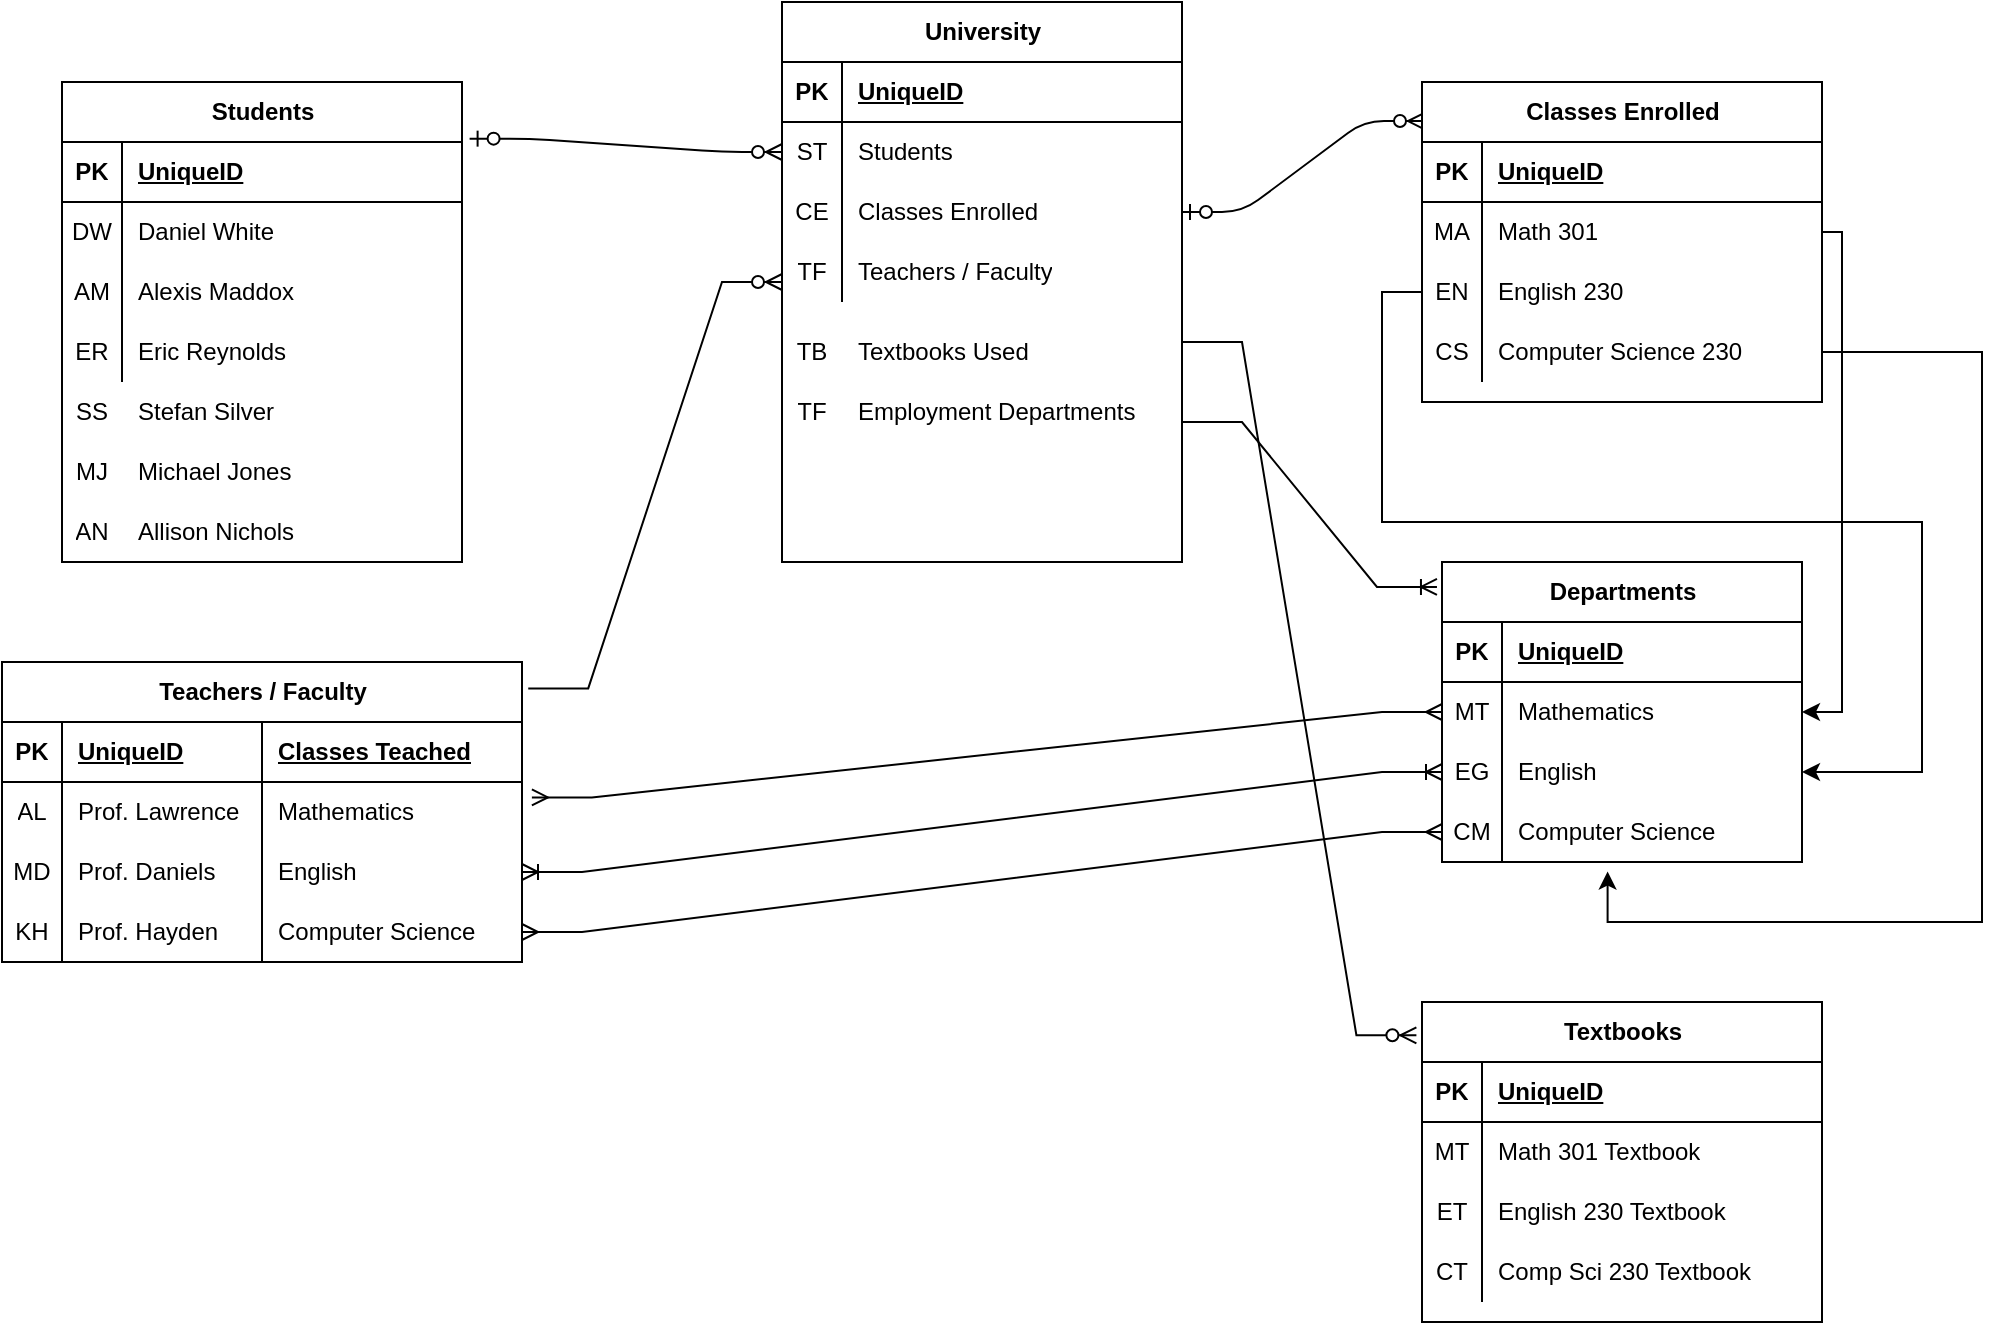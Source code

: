 <mxfile version="24.7.2" type="github">
  <diagram name="Page-1" id="e56a1550-8fbb-45ad-956c-1786394a9013">
    <mxGraphModel dx="1053" dy="1213" grid="1" gridSize="10" guides="1" tooltips="1" connect="1" arrows="1" fold="1" page="1" pageScale="1" pageWidth="1100" pageHeight="850" background="none" math="0" shadow="0">
      <root>
        <mxCell id="0" />
        <mxCell id="1" parent="0" />
        <mxCell id="2e49270ec7c68f3f-79" value="" style="edgeStyle=entityRelationEdgeStyle;html=1;endArrow=ERzeroToMany;startArrow=ERzeroToOne;labelBackgroundColor=none;fontFamily=Verdana;fontSize=14;exitX=1.019;exitY=0.118;exitDx=0;exitDy=0;exitPerimeter=0;entryX=0;entryY=0.5;entryDx=0;entryDy=0;" parent="1" source="1k9znN38FCww6SanzJEL-21" target="1k9znN38FCww6SanzJEL-52" edge="1">
          <mxGeometry width="100" height="100" relative="1" as="geometry">
            <mxPoint x="320.0" y="168.28" as="sourcePoint" />
            <mxPoint x="391" y="80" as="targetPoint" />
            <Array as="points">
              <mxPoint x="391.44" y="44" />
            </Array>
          </mxGeometry>
        </mxCell>
        <mxCell id="1k9znN38FCww6SanzJEL-19" value="" style="edgeStyle=entityRelationEdgeStyle;html=1;endArrow=ERzeroToMany;startArrow=ERzeroToOne;labelBackgroundColor=none;fontFamily=Verdana;fontSize=14;entryX=0.005;entryY=0.122;entryDx=0;entryDy=0;entryPerimeter=0;exitX=1;exitY=0.5;exitDx=0;exitDy=0;" parent="1" source="1k9znN38FCww6SanzJEL-55" target="1k9znN38FCww6SanzJEL-34" edge="1">
          <mxGeometry width="100" height="100" relative="1" as="geometry">
            <mxPoint x="610" y="110" as="sourcePoint" />
            <mxPoint x="720" y="136.84" as="targetPoint" />
            <Array as="points">
              <mxPoint x="602.8" y="75" />
              <mxPoint x="642.8" y="85" />
              <mxPoint x="632.8" y="75" />
              <mxPoint x="602.8" y="95" />
              <mxPoint x="602.8" y="155" />
              <mxPoint x="652.8" y="85" />
              <mxPoint x="542.8" y="-6" />
            </Array>
          </mxGeometry>
        </mxCell>
        <mxCell id="1k9znN38FCww6SanzJEL-34" value="Classes Enrolled" style="shape=table;startSize=30;container=1;collapsible=1;childLayout=tableLayout;fixedRows=1;rowLines=0;fontStyle=1;align=center;resizeLast=1;html=1;" parent="1" vertex="1">
          <mxGeometry x="720" y="40" width="200" height="160" as="geometry" />
        </mxCell>
        <mxCell id="1k9znN38FCww6SanzJEL-35" value="" style="shape=tableRow;horizontal=0;startSize=0;swimlaneHead=0;swimlaneBody=0;fillColor=none;collapsible=0;dropTarget=0;points=[[0,0.5],[1,0.5]];portConstraint=eastwest;top=0;left=0;right=0;bottom=1;" parent="1k9znN38FCww6SanzJEL-34" vertex="1">
          <mxGeometry y="30" width="200" height="30" as="geometry" />
        </mxCell>
        <mxCell id="1k9znN38FCww6SanzJEL-36" value="PK" style="shape=partialRectangle;connectable=0;fillColor=none;top=0;left=0;bottom=0;right=0;fontStyle=1;overflow=hidden;whiteSpace=wrap;html=1;" parent="1k9znN38FCww6SanzJEL-35" vertex="1">
          <mxGeometry width="30" height="30" as="geometry">
            <mxRectangle width="30" height="30" as="alternateBounds" />
          </mxGeometry>
        </mxCell>
        <mxCell id="1k9znN38FCww6SanzJEL-37" value="UniqueID" style="shape=partialRectangle;connectable=0;fillColor=none;top=0;left=0;bottom=0;right=0;align=left;spacingLeft=6;fontStyle=5;overflow=hidden;whiteSpace=wrap;html=1;" parent="1k9znN38FCww6SanzJEL-35" vertex="1">
          <mxGeometry x="30" width="170" height="30" as="geometry">
            <mxRectangle width="170" height="30" as="alternateBounds" />
          </mxGeometry>
        </mxCell>
        <mxCell id="1k9znN38FCww6SanzJEL-38" value="" style="shape=tableRow;horizontal=0;startSize=0;swimlaneHead=0;swimlaneBody=0;fillColor=none;collapsible=0;dropTarget=0;points=[[0,0.5],[1,0.5]];portConstraint=eastwest;top=0;left=0;right=0;bottom=0;" parent="1k9znN38FCww6SanzJEL-34" vertex="1">
          <mxGeometry y="60" width="200" height="30" as="geometry" />
        </mxCell>
        <mxCell id="1k9znN38FCww6SanzJEL-39" value="MA" style="shape=partialRectangle;connectable=0;fillColor=none;top=0;left=0;bottom=0;right=0;editable=1;overflow=hidden;whiteSpace=wrap;html=1;" parent="1k9znN38FCww6SanzJEL-38" vertex="1">
          <mxGeometry width="30" height="30" as="geometry">
            <mxRectangle width="30" height="30" as="alternateBounds" />
          </mxGeometry>
        </mxCell>
        <mxCell id="1k9znN38FCww6SanzJEL-40" value="Math 301" style="shape=partialRectangle;connectable=0;fillColor=none;top=0;left=0;bottom=0;right=0;align=left;spacingLeft=6;overflow=hidden;whiteSpace=wrap;html=1;" parent="1k9znN38FCww6SanzJEL-38" vertex="1">
          <mxGeometry x="30" width="170" height="30" as="geometry">
            <mxRectangle width="170" height="30" as="alternateBounds" />
          </mxGeometry>
        </mxCell>
        <mxCell id="1k9znN38FCww6SanzJEL-41" value="" style="shape=tableRow;horizontal=0;startSize=0;swimlaneHead=0;swimlaneBody=0;fillColor=none;collapsible=0;dropTarget=0;points=[[0,0.5],[1,0.5]];portConstraint=eastwest;top=0;left=0;right=0;bottom=0;" parent="1k9znN38FCww6SanzJEL-34" vertex="1">
          <mxGeometry y="90" width="200" height="30" as="geometry" />
        </mxCell>
        <mxCell id="1k9znN38FCww6SanzJEL-42" value="EN" style="shape=partialRectangle;connectable=0;fillColor=none;top=0;left=0;bottom=0;right=0;editable=1;overflow=hidden;whiteSpace=wrap;html=1;" parent="1k9znN38FCww6SanzJEL-41" vertex="1">
          <mxGeometry width="30" height="30" as="geometry">
            <mxRectangle width="30" height="30" as="alternateBounds" />
          </mxGeometry>
        </mxCell>
        <mxCell id="1k9znN38FCww6SanzJEL-43" value="English 230" style="shape=partialRectangle;connectable=0;fillColor=none;top=0;left=0;bottom=0;right=0;align=left;spacingLeft=6;overflow=hidden;whiteSpace=wrap;html=1;" parent="1k9znN38FCww6SanzJEL-41" vertex="1">
          <mxGeometry x="30" width="170" height="30" as="geometry">
            <mxRectangle width="170" height="30" as="alternateBounds" />
          </mxGeometry>
        </mxCell>
        <mxCell id="1k9znN38FCww6SanzJEL-44" value="" style="shape=tableRow;horizontal=0;startSize=0;swimlaneHead=0;swimlaneBody=0;fillColor=none;collapsible=0;dropTarget=0;points=[[0,0.5],[1,0.5]];portConstraint=eastwest;top=0;left=0;right=0;bottom=0;" parent="1k9znN38FCww6SanzJEL-34" vertex="1">
          <mxGeometry y="120" width="200" height="30" as="geometry" />
        </mxCell>
        <mxCell id="1k9znN38FCww6SanzJEL-45" value="CS" style="shape=partialRectangle;connectable=0;fillColor=none;top=0;left=0;bottom=0;right=0;editable=1;overflow=hidden;whiteSpace=wrap;html=1;" parent="1k9znN38FCww6SanzJEL-44" vertex="1">
          <mxGeometry width="30" height="30" as="geometry">
            <mxRectangle width="30" height="30" as="alternateBounds" />
          </mxGeometry>
        </mxCell>
        <mxCell id="1k9znN38FCww6SanzJEL-46" value="Computer Science 230" style="shape=partialRectangle;connectable=0;fillColor=none;top=0;left=0;bottom=0;right=0;align=left;spacingLeft=6;overflow=hidden;whiteSpace=wrap;html=1;" parent="1k9znN38FCww6SanzJEL-44" vertex="1">
          <mxGeometry x="30" width="170" height="30" as="geometry">
            <mxRectangle width="170" height="30" as="alternateBounds" />
          </mxGeometry>
        </mxCell>
        <mxCell id="1k9znN38FCww6SanzJEL-61" value="Textbooks" style="shape=table;startSize=30;container=1;collapsible=1;childLayout=tableLayout;fixedRows=1;rowLines=0;fontStyle=1;align=center;resizeLast=1;html=1;" parent="1" vertex="1">
          <mxGeometry x="720" y="500" width="200" height="160" as="geometry" />
        </mxCell>
        <mxCell id="1k9znN38FCww6SanzJEL-62" value="" style="shape=tableRow;horizontal=0;startSize=0;swimlaneHead=0;swimlaneBody=0;fillColor=none;collapsible=0;dropTarget=0;points=[[0,0.5],[1,0.5]];portConstraint=eastwest;top=0;left=0;right=0;bottom=1;" parent="1k9znN38FCww6SanzJEL-61" vertex="1">
          <mxGeometry y="30" width="200" height="30" as="geometry" />
        </mxCell>
        <mxCell id="1k9znN38FCww6SanzJEL-63" value="PK" style="shape=partialRectangle;connectable=0;fillColor=none;top=0;left=0;bottom=0;right=0;fontStyle=1;overflow=hidden;whiteSpace=wrap;html=1;" parent="1k9znN38FCww6SanzJEL-62" vertex="1">
          <mxGeometry width="30" height="30" as="geometry">
            <mxRectangle width="30" height="30" as="alternateBounds" />
          </mxGeometry>
        </mxCell>
        <mxCell id="1k9znN38FCww6SanzJEL-64" value="UniqueID" style="shape=partialRectangle;connectable=0;fillColor=none;top=0;left=0;bottom=0;right=0;align=left;spacingLeft=6;fontStyle=5;overflow=hidden;whiteSpace=wrap;html=1;" parent="1k9znN38FCww6SanzJEL-62" vertex="1">
          <mxGeometry x="30" width="170" height="30" as="geometry">
            <mxRectangle width="170" height="30" as="alternateBounds" />
          </mxGeometry>
        </mxCell>
        <mxCell id="1k9znN38FCww6SanzJEL-65" value="" style="shape=tableRow;horizontal=0;startSize=0;swimlaneHead=0;swimlaneBody=0;fillColor=none;collapsible=0;dropTarget=0;points=[[0,0.5],[1,0.5]];portConstraint=eastwest;top=0;left=0;right=0;bottom=0;" parent="1k9znN38FCww6SanzJEL-61" vertex="1">
          <mxGeometry y="60" width="200" height="30" as="geometry" />
        </mxCell>
        <mxCell id="1k9znN38FCww6SanzJEL-66" value="MT" style="shape=partialRectangle;connectable=0;fillColor=none;top=0;left=0;bottom=0;right=0;editable=1;overflow=hidden;whiteSpace=wrap;html=1;" parent="1k9znN38FCww6SanzJEL-65" vertex="1">
          <mxGeometry width="30" height="30" as="geometry">
            <mxRectangle width="30" height="30" as="alternateBounds" />
          </mxGeometry>
        </mxCell>
        <mxCell id="1k9znN38FCww6SanzJEL-67" value="Math 301 Textbook" style="shape=partialRectangle;connectable=0;fillColor=none;top=0;left=0;bottom=0;right=0;align=left;spacingLeft=6;overflow=hidden;whiteSpace=wrap;html=1;" parent="1k9znN38FCww6SanzJEL-65" vertex="1">
          <mxGeometry x="30" width="170" height="30" as="geometry">
            <mxRectangle width="170" height="30" as="alternateBounds" />
          </mxGeometry>
        </mxCell>
        <mxCell id="1k9znN38FCww6SanzJEL-68" value="" style="shape=tableRow;horizontal=0;startSize=0;swimlaneHead=0;swimlaneBody=0;fillColor=none;collapsible=0;dropTarget=0;points=[[0,0.5],[1,0.5]];portConstraint=eastwest;top=0;left=0;right=0;bottom=0;" parent="1k9znN38FCww6SanzJEL-61" vertex="1">
          <mxGeometry y="90" width="200" height="30" as="geometry" />
        </mxCell>
        <mxCell id="1k9znN38FCww6SanzJEL-69" value="ET" style="shape=partialRectangle;connectable=0;fillColor=none;top=0;left=0;bottom=0;right=0;editable=1;overflow=hidden;whiteSpace=wrap;html=1;" parent="1k9znN38FCww6SanzJEL-68" vertex="1">
          <mxGeometry width="30" height="30" as="geometry">
            <mxRectangle width="30" height="30" as="alternateBounds" />
          </mxGeometry>
        </mxCell>
        <mxCell id="1k9znN38FCww6SanzJEL-70" value="English 230 Textbook" style="shape=partialRectangle;connectable=0;fillColor=none;top=0;left=0;bottom=0;right=0;align=left;spacingLeft=6;overflow=hidden;whiteSpace=wrap;html=1;" parent="1k9znN38FCww6SanzJEL-68" vertex="1">
          <mxGeometry x="30" width="170" height="30" as="geometry">
            <mxRectangle width="170" height="30" as="alternateBounds" />
          </mxGeometry>
        </mxCell>
        <mxCell id="1k9znN38FCww6SanzJEL-71" value="" style="shape=tableRow;horizontal=0;startSize=0;swimlaneHead=0;swimlaneBody=0;fillColor=none;collapsible=0;dropTarget=0;points=[[0,0.5],[1,0.5]];portConstraint=eastwest;top=0;left=0;right=0;bottom=0;" parent="1k9znN38FCww6SanzJEL-61" vertex="1">
          <mxGeometry y="120" width="200" height="30" as="geometry" />
        </mxCell>
        <mxCell id="1k9znN38FCww6SanzJEL-72" value="CT" style="shape=partialRectangle;connectable=0;fillColor=none;top=0;left=0;bottom=0;right=0;editable=1;overflow=hidden;whiteSpace=wrap;html=1;" parent="1k9znN38FCww6SanzJEL-71" vertex="1">
          <mxGeometry width="30" height="30" as="geometry">
            <mxRectangle width="30" height="30" as="alternateBounds" />
          </mxGeometry>
        </mxCell>
        <mxCell id="1k9znN38FCww6SanzJEL-73" value="Comp Sci 230 Textbook" style="shape=partialRectangle;connectable=0;fillColor=none;top=0;left=0;bottom=0;right=0;align=left;spacingLeft=6;overflow=hidden;whiteSpace=wrap;html=1;" parent="1k9znN38FCww6SanzJEL-71" vertex="1">
          <mxGeometry x="30" width="170" height="30" as="geometry">
            <mxRectangle width="170" height="30" as="alternateBounds" />
          </mxGeometry>
        </mxCell>
        <mxCell id="1k9znN38FCww6SanzJEL-89" value="" style="edgeStyle=entityRelationEdgeStyle;fontSize=12;html=1;endArrow=ERzeroToMany;endFill=1;rounded=0;entryX=-0.014;entryY=0.104;entryDx=0;entryDy=0;entryPerimeter=0;" parent="1" target="1k9znN38FCww6SanzJEL-61" edge="1">
          <mxGeometry width="100" height="100" relative="1" as="geometry">
            <mxPoint x="600" y="170" as="sourcePoint" />
            <mxPoint x="720" y="375" as="targetPoint" />
          </mxGeometry>
        </mxCell>
        <mxCell id="1k9znN38FCww6SanzJEL-96" value="" style="edgeStyle=entityRelationEdgeStyle;fontSize=12;html=1;endArrow=ERzeroToMany;endFill=1;rounded=0;exitX=1.012;exitY=0.088;exitDx=0;exitDy=0;exitPerimeter=0;" parent="1" source="1k9znN38FCww6SanzJEL-101" edge="1">
          <mxGeometry width="100" height="100" relative="1" as="geometry">
            <mxPoint x="200" y="400" as="sourcePoint" />
            <mxPoint x="400" y="140" as="targetPoint" />
          </mxGeometry>
        </mxCell>
        <mxCell id="1k9znN38FCww6SanzJEL-97" value="" style="edgeStyle=entityRelationEdgeStyle;fontSize=12;html=1;endArrow=ERoneToMany;rounded=0;entryX=-0.014;entryY=0.083;entryDx=0;entryDy=0;entryPerimeter=0;" parent="1" target="1k9znN38FCww6SanzJEL-139" edge="1">
          <mxGeometry width="100" height="100" relative="1" as="geometry">
            <mxPoint x="600" y="210" as="sourcePoint" />
            <mxPoint x="720" y="560" as="targetPoint" />
            <Array as="points">
              <mxPoint x="670" y="-170" />
              <mxPoint x="720" y="130" />
              <mxPoint x="660" y="100" />
            </Array>
          </mxGeometry>
        </mxCell>
        <mxCell id="1k9znN38FCww6SanzJEL-101" value="Teachers / Faculty" style="shape=table;startSize=30;container=1;collapsible=1;childLayout=tableLayout;fixedRows=1;rowLines=0;fontStyle=1;align=center;resizeLast=1;html=1;" parent="1" vertex="1">
          <mxGeometry x="10" y="330" width="260" height="150" as="geometry" />
        </mxCell>
        <mxCell id="1k9znN38FCww6SanzJEL-102" value="" style="shape=tableRow;horizontal=0;startSize=0;swimlaneHead=0;swimlaneBody=0;fillColor=none;collapsible=0;dropTarget=0;points=[[0,0.5],[1,0.5]];portConstraint=eastwest;top=0;left=0;right=0;bottom=1;" parent="1k9znN38FCww6SanzJEL-101" vertex="1">
          <mxGeometry y="30" width="260" height="30" as="geometry" />
        </mxCell>
        <mxCell id="1k9znN38FCww6SanzJEL-103" value="PK" style="shape=partialRectangle;connectable=0;fillColor=none;top=0;left=0;bottom=0;right=0;fontStyle=1;overflow=hidden;whiteSpace=wrap;html=1;" parent="1k9znN38FCww6SanzJEL-102" vertex="1">
          <mxGeometry width="30" height="30" as="geometry">
            <mxRectangle width="30" height="30" as="alternateBounds" />
          </mxGeometry>
        </mxCell>
        <mxCell id="1k9znN38FCww6SanzJEL-104" value="UniqueID" style="shape=partialRectangle;connectable=0;fillColor=none;top=0;left=0;bottom=0;right=0;align=left;spacingLeft=6;fontStyle=5;overflow=hidden;whiteSpace=wrap;html=1;" parent="1k9znN38FCww6SanzJEL-102" vertex="1">
          <mxGeometry x="30" width="100.0" height="30" as="geometry">
            <mxRectangle width="100.0" height="30" as="alternateBounds" />
          </mxGeometry>
        </mxCell>
        <mxCell id="1k9znN38FCww6SanzJEL-173" value="Classes Teached" style="shape=partialRectangle;connectable=0;fillColor=none;top=0;left=0;bottom=0;right=0;align=left;spacingLeft=6;fontStyle=5;overflow=hidden;whiteSpace=wrap;html=1;" parent="1k9znN38FCww6SanzJEL-102" vertex="1">
          <mxGeometry x="130.0" width="130.0" height="30" as="geometry">
            <mxRectangle width="130.0" height="30" as="alternateBounds" />
          </mxGeometry>
        </mxCell>
        <mxCell id="1k9znN38FCww6SanzJEL-105" value="" style="shape=tableRow;horizontal=0;startSize=0;swimlaneHead=0;swimlaneBody=0;fillColor=none;collapsible=0;dropTarget=0;points=[[0,0.5],[1,0.5]];portConstraint=eastwest;top=0;left=0;right=0;bottom=0;" parent="1k9znN38FCww6SanzJEL-101" vertex="1">
          <mxGeometry y="60" width="260" height="30" as="geometry" />
        </mxCell>
        <mxCell id="1k9znN38FCww6SanzJEL-106" value="AL" style="shape=partialRectangle;connectable=0;fillColor=none;top=0;left=0;bottom=0;right=0;editable=1;overflow=hidden;whiteSpace=wrap;html=1;" parent="1k9znN38FCww6SanzJEL-105" vertex="1">
          <mxGeometry width="30" height="30" as="geometry">
            <mxRectangle width="30" height="30" as="alternateBounds" />
          </mxGeometry>
        </mxCell>
        <mxCell id="1k9znN38FCww6SanzJEL-107" value="Prof. Lawrence" style="shape=partialRectangle;connectable=0;fillColor=none;top=0;left=0;bottom=0;right=0;align=left;spacingLeft=6;overflow=hidden;whiteSpace=wrap;html=1;" parent="1k9znN38FCww6SanzJEL-105" vertex="1">
          <mxGeometry x="30" width="100.0" height="30" as="geometry">
            <mxRectangle width="100.0" height="30" as="alternateBounds" />
          </mxGeometry>
        </mxCell>
        <mxCell id="1k9znN38FCww6SanzJEL-174" value="Mathematics" style="shape=partialRectangle;connectable=0;fillColor=none;top=0;left=0;bottom=0;right=0;align=left;spacingLeft=6;overflow=hidden;whiteSpace=wrap;html=1;" parent="1k9znN38FCww6SanzJEL-105" vertex="1">
          <mxGeometry x="130.0" width="130.0" height="30" as="geometry">
            <mxRectangle width="130.0" height="30" as="alternateBounds" />
          </mxGeometry>
        </mxCell>
        <mxCell id="1k9znN38FCww6SanzJEL-108" value="" style="shape=tableRow;horizontal=0;startSize=0;swimlaneHead=0;swimlaneBody=0;fillColor=none;collapsible=0;dropTarget=0;points=[[0,0.5],[1,0.5]];portConstraint=eastwest;top=0;left=0;right=0;bottom=0;" parent="1k9znN38FCww6SanzJEL-101" vertex="1">
          <mxGeometry y="90" width="260" height="30" as="geometry" />
        </mxCell>
        <mxCell id="1k9znN38FCww6SanzJEL-109" value="MD" style="shape=partialRectangle;connectable=0;fillColor=none;top=0;left=0;bottom=0;right=0;editable=1;overflow=hidden;whiteSpace=wrap;html=1;" parent="1k9znN38FCww6SanzJEL-108" vertex="1">
          <mxGeometry width="30" height="30" as="geometry">
            <mxRectangle width="30" height="30" as="alternateBounds" />
          </mxGeometry>
        </mxCell>
        <mxCell id="1k9znN38FCww6SanzJEL-110" value="Prof. Daniels" style="shape=partialRectangle;connectable=0;fillColor=none;top=0;left=0;bottom=0;right=0;align=left;spacingLeft=6;overflow=hidden;whiteSpace=wrap;html=1;" parent="1k9znN38FCww6SanzJEL-108" vertex="1">
          <mxGeometry x="30" width="100.0" height="30" as="geometry">
            <mxRectangle width="100.0" height="30" as="alternateBounds" />
          </mxGeometry>
        </mxCell>
        <mxCell id="1k9znN38FCww6SanzJEL-175" value="English" style="shape=partialRectangle;connectable=0;fillColor=none;top=0;left=0;bottom=0;right=0;align=left;spacingLeft=6;overflow=hidden;whiteSpace=wrap;html=1;" parent="1k9znN38FCww6SanzJEL-108" vertex="1">
          <mxGeometry x="130.0" width="130.0" height="30" as="geometry">
            <mxRectangle width="130.0" height="30" as="alternateBounds" />
          </mxGeometry>
        </mxCell>
        <mxCell id="1k9znN38FCww6SanzJEL-111" value="" style="shape=tableRow;horizontal=0;startSize=0;swimlaneHead=0;swimlaneBody=0;fillColor=none;collapsible=0;dropTarget=0;points=[[0,0.5],[1,0.5]];portConstraint=eastwest;top=0;left=0;right=0;bottom=0;" parent="1k9znN38FCww6SanzJEL-101" vertex="1">
          <mxGeometry y="120" width="260" height="30" as="geometry" />
        </mxCell>
        <mxCell id="1k9znN38FCww6SanzJEL-112" value="KH" style="shape=partialRectangle;connectable=0;fillColor=none;top=0;left=0;bottom=0;right=0;editable=1;overflow=hidden;whiteSpace=wrap;html=1;" parent="1k9znN38FCww6SanzJEL-111" vertex="1">
          <mxGeometry width="30" height="30" as="geometry">
            <mxRectangle width="30" height="30" as="alternateBounds" />
          </mxGeometry>
        </mxCell>
        <mxCell id="1k9znN38FCww6SanzJEL-113" value="Prof. Hayden" style="shape=partialRectangle;connectable=0;fillColor=none;top=0;left=0;bottom=0;right=0;align=left;spacingLeft=6;overflow=hidden;whiteSpace=wrap;html=1;" parent="1k9znN38FCww6SanzJEL-111" vertex="1">
          <mxGeometry x="30" width="100.0" height="30" as="geometry">
            <mxRectangle width="100.0" height="30" as="alternateBounds" />
          </mxGeometry>
        </mxCell>
        <mxCell id="1k9znN38FCww6SanzJEL-176" value="Computer Science" style="shape=partialRectangle;connectable=0;fillColor=none;top=0;left=0;bottom=0;right=0;align=left;spacingLeft=6;overflow=hidden;whiteSpace=wrap;html=1;" parent="1k9znN38FCww6SanzJEL-111" vertex="1">
          <mxGeometry x="130.0" width="130.0" height="30" as="geometry">
            <mxRectangle width="130.0" height="30" as="alternateBounds" />
          </mxGeometry>
        </mxCell>
        <mxCell id="1k9znN38FCww6SanzJEL-114" value="" style="group" parent="1" vertex="1" connectable="0">
          <mxGeometry x="40" y="40" width="200" height="240" as="geometry" />
        </mxCell>
        <mxCell id="1k9znN38FCww6SanzJEL-21" value="Students" style="shape=table;startSize=30;container=1;collapsible=1;childLayout=tableLayout;fixedRows=1;rowLines=0;fontStyle=1;align=center;resizeLast=1;html=1;" parent="1k9znN38FCww6SanzJEL-114" vertex="1">
          <mxGeometry width="200" height="240" as="geometry" />
        </mxCell>
        <mxCell id="1k9znN38FCww6SanzJEL-22" value="" style="shape=tableRow;horizontal=0;startSize=0;swimlaneHead=0;swimlaneBody=0;fillColor=none;collapsible=0;dropTarget=0;points=[[0,0.5],[1,0.5]];portConstraint=eastwest;top=0;left=0;right=0;bottom=1;" parent="1k9znN38FCww6SanzJEL-21" vertex="1">
          <mxGeometry y="30" width="200" height="30" as="geometry" />
        </mxCell>
        <mxCell id="1k9znN38FCww6SanzJEL-23" value="PK" style="shape=partialRectangle;connectable=0;fillColor=none;top=0;left=0;bottom=0;right=0;fontStyle=1;overflow=hidden;whiteSpace=wrap;html=1;" parent="1k9znN38FCww6SanzJEL-22" vertex="1">
          <mxGeometry width="30" height="30" as="geometry">
            <mxRectangle width="30" height="30" as="alternateBounds" />
          </mxGeometry>
        </mxCell>
        <mxCell id="1k9znN38FCww6SanzJEL-24" value="UniqueID" style="shape=partialRectangle;connectable=0;fillColor=none;top=0;left=0;bottom=0;right=0;align=left;spacingLeft=6;fontStyle=5;overflow=hidden;whiteSpace=wrap;html=1;" parent="1k9znN38FCww6SanzJEL-22" vertex="1">
          <mxGeometry x="30" width="170" height="30" as="geometry">
            <mxRectangle width="170" height="30" as="alternateBounds" />
          </mxGeometry>
        </mxCell>
        <mxCell id="1k9znN38FCww6SanzJEL-25" value="" style="shape=tableRow;horizontal=0;startSize=0;swimlaneHead=0;swimlaneBody=0;fillColor=none;collapsible=0;dropTarget=0;points=[[0,0.5],[1,0.5]];portConstraint=eastwest;top=0;left=0;right=0;bottom=0;" parent="1k9znN38FCww6SanzJEL-21" vertex="1">
          <mxGeometry y="60" width="200" height="30" as="geometry" />
        </mxCell>
        <mxCell id="1k9znN38FCww6SanzJEL-26" value="DW" style="shape=partialRectangle;connectable=0;fillColor=none;top=0;left=0;bottom=0;right=0;editable=1;overflow=hidden;whiteSpace=wrap;html=1;" parent="1k9znN38FCww6SanzJEL-25" vertex="1">
          <mxGeometry width="30" height="30" as="geometry">
            <mxRectangle width="30" height="30" as="alternateBounds" />
          </mxGeometry>
        </mxCell>
        <mxCell id="1k9znN38FCww6SanzJEL-27" value="Daniel White" style="shape=partialRectangle;connectable=0;fillColor=none;top=0;left=0;bottom=0;right=0;align=left;spacingLeft=6;overflow=hidden;whiteSpace=wrap;html=1;" parent="1k9znN38FCww6SanzJEL-25" vertex="1">
          <mxGeometry x="30" width="170" height="30" as="geometry">
            <mxRectangle width="170" height="30" as="alternateBounds" />
          </mxGeometry>
        </mxCell>
        <mxCell id="1k9znN38FCww6SanzJEL-28" value="" style="shape=tableRow;horizontal=0;startSize=0;swimlaneHead=0;swimlaneBody=0;fillColor=none;collapsible=0;dropTarget=0;points=[[0,0.5],[1,0.5]];portConstraint=eastwest;top=0;left=0;right=0;bottom=0;" parent="1k9znN38FCww6SanzJEL-21" vertex="1">
          <mxGeometry y="90" width="200" height="30" as="geometry" />
        </mxCell>
        <mxCell id="1k9znN38FCww6SanzJEL-29" value="AM" style="shape=partialRectangle;connectable=0;fillColor=none;top=0;left=0;bottom=0;right=0;editable=1;overflow=hidden;whiteSpace=wrap;html=1;" parent="1k9znN38FCww6SanzJEL-28" vertex="1">
          <mxGeometry width="30" height="30" as="geometry">
            <mxRectangle width="30" height="30" as="alternateBounds" />
          </mxGeometry>
        </mxCell>
        <mxCell id="1k9znN38FCww6SanzJEL-30" value="Alexis Maddox" style="shape=partialRectangle;connectable=0;fillColor=none;top=0;left=0;bottom=0;right=0;align=left;spacingLeft=6;overflow=hidden;whiteSpace=wrap;html=1;" parent="1k9znN38FCww6SanzJEL-28" vertex="1">
          <mxGeometry x="30" width="170" height="30" as="geometry">
            <mxRectangle width="170" height="30" as="alternateBounds" />
          </mxGeometry>
        </mxCell>
        <mxCell id="1k9znN38FCww6SanzJEL-31" value="" style="shape=tableRow;horizontal=0;startSize=0;swimlaneHead=0;swimlaneBody=0;fillColor=none;collapsible=0;dropTarget=0;points=[[0,0.5],[1,0.5]];portConstraint=eastwest;top=0;left=0;right=0;bottom=0;" parent="1k9znN38FCww6SanzJEL-21" vertex="1">
          <mxGeometry y="120" width="200" height="30" as="geometry" />
        </mxCell>
        <mxCell id="1k9znN38FCww6SanzJEL-32" value="ER" style="shape=partialRectangle;connectable=0;fillColor=none;top=0;left=0;bottom=0;right=0;editable=1;overflow=hidden;whiteSpace=wrap;html=1;" parent="1k9znN38FCww6SanzJEL-31" vertex="1">
          <mxGeometry width="30" height="30" as="geometry">
            <mxRectangle width="30" height="30" as="alternateBounds" />
          </mxGeometry>
        </mxCell>
        <mxCell id="1k9znN38FCww6SanzJEL-33" value="Eric Reynolds" style="shape=partialRectangle;connectable=0;fillColor=none;top=0;left=0;bottom=0;right=0;align=left;spacingLeft=6;overflow=hidden;whiteSpace=wrap;html=1;" parent="1k9znN38FCww6SanzJEL-31" vertex="1">
          <mxGeometry x="30" width="170" height="30" as="geometry">
            <mxRectangle width="170" height="30" as="alternateBounds" />
          </mxGeometry>
        </mxCell>
        <mxCell id="1k9znN38FCww6SanzJEL-90" value="SS" style="shape=partialRectangle;connectable=0;fillColor=none;top=0;left=0;bottom=0;right=0;editable=1;overflow=hidden;whiteSpace=wrap;html=1;" parent="1k9znN38FCww6SanzJEL-114" vertex="1">
          <mxGeometry y="150" width="30" height="30" as="geometry">
            <mxRectangle width="30" height="30" as="alternateBounds" />
          </mxGeometry>
        </mxCell>
        <mxCell id="1k9znN38FCww6SanzJEL-91" value="Stefan Silver" style="shape=partialRectangle;connectable=0;fillColor=none;top=0;left=0;bottom=0;right=0;align=left;spacingLeft=6;overflow=hidden;whiteSpace=wrap;html=1;" parent="1k9znN38FCww6SanzJEL-114" vertex="1">
          <mxGeometry x="30" y="150" width="170" height="30" as="geometry">
            <mxRectangle width="170" height="30" as="alternateBounds" />
          </mxGeometry>
        </mxCell>
        <mxCell id="1k9znN38FCww6SanzJEL-92" value="MJ" style="shape=partialRectangle;connectable=0;fillColor=none;top=0;left=0;bottom=0;right=0;editable=1;overflow=hidden;whiteSpace=wrap;html=1;" parent="1k9znN38FCww6SanzJEL-114" vertex="1">
          <mxGeometry y="180" width="30" height="30" as="geometry">
            <mxRectangle width="30" height="30" as="alternateBounds" />
          </mxGeometry>
        </mxCell>
        <mxCell id="1k9znN38FCww6SanzJEL-93" value="Michael Jones" style="shape=partialRectangle;connectable=0;fillColor=none;top=0;left=0;bottom=0;right=0;align=left;spacingLeft=6;overflow=hidden;whiteSpace=wrap;html=1;" parent="1k9znN38FCww6SanzJEL-114" vertex="1">
          <mxGeometry x="30" y="180" width="170" height="30" as="geometry">
            <mxRectangle width="170" height="30" as="alternateBounds" />
          </mxGeometry>
        </mxCell>
        <mxCell id="1k9znN38FCww6SanzJEL-94" value="AN" style="shape=partialRectangle;connectable=0;fillColor=none;top=0;left=0;bottom=0;right=0;editable=1;overflow=hidden;whiteSpace=wrap;html=1;" parent="1k9znN38FCww6SanzJEL-114" vertex="1">
          <mxGeometry y="210" width="30" height="30" as="geometry">
            <mxRectangle width="30" height="30" as="alternateBounds" />
          </mxGeometry>
        </mxCell>
        <mxCell id="1k9znN38FCww6SanzJEL-95" value="Allison Nichols" style="shape=partialRectangle;connectable=0;fillColor=none;top=0;left=0;bottom=0;right=0;align=left;spacingLeft=6;overflow=hidden;whiteSpace=wrap;html=1;" parent="1k9znN38FCww6SanzJEL-114" vertex="1">
          <mxGeometry x="30" y="210" width="170" height="30" as="geometry">
            <mxRectangle width="170" height="30" as="alternateBounds" />
          </mxGeometry>
        </mxCell>
        <mxCell id="1k9znN38FCww6SanzJEL-139" value="Departments" style="shape=table;startSize=30;container=1;collapsible=1;childLayout=tableLayout;fixedRows=1;rowLines=0;fontStyle=1;align=center;resizeLast=1;html=1;" parent="1" vertex="1">
          <mxGeometry x="730" y="280" width="180" height="150" as="geometry" />
        </mxCell>
        <mxCell id="1k9znN38FCww6SanzJEL-140" value="" style="shape=tableRow;horizontal=0;startSize=0;swimlaneHead=0;swimlaneBody=0;fillColor=none;collapsible=0;dropTarget=0;points=[[0,0.5],[1,0.5]];portConstraint=eastwest;top=0;left=0;right=0;bottom=1;" parent="1k9znN38FCww6SanzJEL-139" vertex="1">
          <mxGeometry y="30" width="180" height="30" as="geometry" />
        </mxCell>
        <mxCell id="1k9znN38FCww6SanzJEL-141" value="PK" style="shape=partialRectangle;connectable=0;fillColor=none;top=0;left=0;bottom=0;right=0;fontStyle=1;overflow=hidden;whiteSpace=wrap;html=1;" parent="1k9znN38FCww6SanzJEL-140" vertex="1">
          <mxGeometry width="30" height="30" as="geometry">
            <mxRectangle width="30" height="30" as="alternateBounds" />
          </mxGeometry>
        </mxCell>
        <mxCell id="1k9znN38FCww6SanzJEL-142" value="UniqueID" style="shape=partialRectangle;connectable=0;fillColor=none;top=0;left=0;bottom=0;right=0;align=left;spacingLeft=6;fontStyle=5;overflow=hidden;whiteSpace=wrap;html=1;" parent="1k9znN38FCww6SanzJEL-140" vertex="1">
          <mxGeometry x="30" width="150" height="30" as="geometry">
            <mxRectangle width="150" height="30" as="alternateBounds" />
          </mxGeometry>
        </mxCell>
        <mxCell id="1k9znN38FCww6SanzJEL-143" value="" style="shape=tableRow;horizontal=0;startSize=0;swimlaneHead=0;swimlaneBody=0;fillColor=none;collapsible=0;dropTarget=0;points=[[0,0.5],[1,0.5]];portConstraint=eastwest;top=0;left=0;right=0;bottom=0;" parent="1k9znN38FCww6SanzJEL-139" vertex="1">
          <mxGeometry y="60" width="180" height="30" as="geometry" />
        </mxCell>
        <mxCell id="1k9znN38FCww6SanzJEL-144" value="MT" style="shape=partialRectangle;connectable=0;fillColor=none;top=0;left=0;bottom=0;right=0;editable=1;overflow=hidden;whiteSpace=wrap;html=1;" parent="1k9znN38FCww6SanzJEL-143" vertex="1">
          <mxGeometry width="30" height="30" as="geometry">
            <mxRectangle width="30" height="30" as="alternateBounds" />
          </mxGeometry>
        </mxCell>
        <mxCell id="1k9znN38FCww6SanzJEL-145" value="Mathematics" style="shape=partialRectangle;connectable=0;fillColor=none;top=0;left=0;bottom=0;right=0;align=left;spacingLeft=6;overflow=hidden;whiteSpace=wrap;html=1;" parent="1k9znN38FCww6SanzJEL-143" vertex="1">
          <mxGeometry x="30" width="150" height="30" as="geometry">
            <mxRectangle width="150" height="30" as="alternateBounds" />
          </mxGeometry>
        </mxCell>
        <mxCell id="1k9znN38FCww6SanzJEL-146" value="" style="shape=tableRow;horizontal=0;startSize=0;swimlaneHead=0;swimlaneBody=0;fillColor=none;collapsible=0;dropTarget=0;points=[[0,0.5],[1,0.5]];portConstraint=eastwest;top=0;left=0;right=0;bottom=0;" parent="1k9znN38FCww6SanzJEL-139" vertex="1">
          <mxGeometry y="90" width="180" height="30" as="geometry" />
        </mxCell>
        <mxCell id="1k9znN38FCww6SanzJEL-147" value="EG" style="shape=partialRectangle;connectable=0;fillColor=none;top=0;left=0;bottom=0;right=0;editable=1;overflow=hidden;whiteSpace=wrap;html=1;" parent="1k9znN38FCww6SanzJEL-146" vertex="1">
          <mxGeometry width="30" height="30" as="geometry">
            <mxRectangle width="30" height="30" as="alternateBounds" />
          </mxGeometry>
        </mxCell>
        <mxCell id="1k9znN38FCww6SanzJEL-148" value="English" style="shape=partialRectangle;connectable=0;fillColor=none;top=0;left=0;bottom=0;right=0;align=left;spacingLeft=6;overflow=hidden;whiteSpace=wrap;html=1;" parent="1k9znN38FCww6SanzJEL-146" vertex="1">
          <mxGeometry x="30" width="150" height="30" as="geometry">
            <mxRectangle width="150" height="30" as="alternateBounds" />
          </mxGeometry>
        </mxCell>
        <mxCell id="1k9znN38FCww6SanzJEL-149" value="" style="shape=tableRow;horizontal=0;startSize=0;swimlaneHead=0;swimlaneBody=0;fillColor=none;collapsible=0;dropTarget=0;points=[[0,0.5],[1,0.5]];portConstraint=eastwest;top=0;left=0;right=0;bottom=0;" parent="1k9znN38FCww6SanzJEL-139" vertex="1">
          <mxGeometry y="120" width="180" height="30" as="geometry" />
        </mxCell>
        <mxCell id="1k9znN38FCww6SanzJEL-150" value="CM" style="shape=partialRectangle;connectable=0;fillColor=none;top=0;left=0;bottom=0;right=0;editable=1;overflow=hidden;whiteSpace=wrap;html=1;" parent="1k9znN38FCww6SanzJEL-149" vertex="1">
          <mxGeometry width="30" height="30" as="geometry">
            <mxRectangle width="30" height="30" as="alternateBounds" />
          </mxGeometry>
        </mxCell>
        <mxCell id="1k9znN38FCww6SanzJEL-151" value="Computer Science" style="shape=partialRectangle;connectable=0;fillColor=none;top=0;left=0;bottom=0;right=0;align=left;spacingLeft=6;overflow=hidden;whiteSpace=wrap;html=1;" parent="1k9znN38FCww6SanzJEL-149" vertex="1">
          <mxGeometry x="30" width="150" height="30" as="geometry">
            <mxRectangle width="150" height="30" as="alternateBounds" />
          </mxGeometry>
        </mxCell>
        <mxCell id="1k9znN38FCww6SanzJEL-48" value="University" style="shape=table;startSize=30;container=1;collapsible=1;childLayout=tableLayout;fixedRows=1;rowLines=0;fontStyle=1;align=center;resizeLast=1;html=1;" parent="1" vertex="1">
          <mxGeometry x="400" width="200" height="280" as="geometry" />
        </mxCell>
        <mxCell id="1k9znN38FCww6SanzJEL-49" value="" style="shape=tableRow;horizontal=0;startSize=0;swimlaneHead=0;swimlaneBody=0;fillColor=none;collapsible=0;dropTarget=0;points=[[0,0.5],[1,0.5]];portConstraint=eastwest;top=0;left=0;right=0;bottom=1;" parent="1k9znN38FCww6SanzJEL-48" vertex="1">
          <mxGeometry y="30" width="200" height="30" as="geometry" />
        </mxCell>
        <mxCell id="1k9znN38FCww6SanzJEL-50" value="PK" style="shape=partialRectangle;connectable=0;fillColor=none;top=0;left=0;bottom=0;right=0;fontStyle=1;overflow=hidden;whiteSpace=wrap;html=1;" parent="1k9znN38FCww6SanzJEL-49" vertex="1">
          <mxGeometry width="30" height="30" as="geometry">
            <mxRectangle width="30" height="30" as="alternateBounds" />
          </mxGeometry>
        </mxCell>
        <mxCell id="1k9znN38FCww6SanzJEL-51" value="UniqueID" style="shape=partialRectangle;connectable=0;fillColor=none;top=0;left=0;bottom=0;right=0;align=left;spacingLeft=6;fontStyle=5;overflow=hidden;whiteSpace=wrap;html=1;" parent="1k9znN38FCww6SanzJEL-49" vertex="1">
          <mxGeometry x="30" width="170" height="30" as="geometry">
            <mxRectangle width="170" height="30" as="alternateBounds" />
          </mxGeometry>
        </mxCell>
        <mxCell id="1k9znN38FCww6SanzJEL-52" value="" style="shape=tableRow;horizontal=0;startSize=0;swimlaneHead=0;swimlaneBody=0;fillColor=none;collapsible=0;dropTarget=0;points=[[0,0.5],[1,0.5]];portConstraint=eastwest;top=0;left=0;right=0;bottom=0;" parent="1k9znN38FCww6SanzJEL-48" vertex="1">
          <mxGeometry y="60" width="200" height="30" as="geometry" />
        </mxCell>
        <mxCell id="1k9znN38FCww6SanzJEL-53" value="ST" style="shape=partialRectangle;connectable=0;fillColor=none;top=0;left=0;bottom=0;right=0;editable=1;overflow=hidden;whiteSpace=wrap;html=1;" parent="1k9znN38FCww6SanzJEL-52" vertex="1">
          <mxGeometry width="30" height="30" as="geometry">
            <mxRectangle width="30" height="30" as="alternateBounds" />
          </mxGeometry>
        </mxCell>
        <mxCell id="1k9znN38FCww6SanzJEL-54" value="Students" style="shape=partialRectangle;connectable=0;fillColor=none;top=0;left=0;bottom=0;right=0;align=left;spacingLeft=6;overflow=hidden;whiteSpace=wrap;html=1;" parent="1k9znN38FCww6SanzJEL-52" vertex="1">
          <mxGeometry x="30" width="170" height="30" as="geometry">
            <mxRectangle width="170" height="30" as="alternateBounds" />
          </mxGeometry>
        </mxCell>
        <mxCell id="1k9znN38FCww6SanzJEL-55" value="" style="shape=tableRow;horizontal=0;startSize=0;swimlaneHead=0;swimlaneBody=0;fillColor=none;collapsible=0;dropTarget=0;points=[[0,0.5],[1,0.5]];portConstraint=eastwest;top=0;left=0;right=0;bottom=0;" parent="1k9znN38FCww6SanzJEL-48" vertex="1">
          <mxGeometry y="90" width="200" height="30" as="geometry" />
        </mxCell>
        <mxCell id="1k9znN38FCww6SanzJEL-56" value="CE" style="shape=partialRectangle;connectable=0;fillColor=none;top=0;left=0;bottom=0;right=0;editable=1;overflow=hidden;whiteSpace=wrap;html=1;" parent="1k9znN38FCww6SanzJEL-55" vertex="1">
          <mxGeometry width="30" height="30" as="geometry">
            <mxRectangle width="30" height="30" as="alternateBounds" />
          </mxGeometry>
        </mxCell>
        <mxCell id="1k9znN38FCww6SanzJEL-57" value="Classes Enrolled" style="shape=partialRectangle;connectable=0;fillColor=none;top=0;left=0;bottom=0;right=0;align=left;spacingLeft=6;overflow=hidden;whiteSpace=wrap;html=1;" parent="1k9znN38FCww6SanzJEL-55" vertex="1">
          <mxGeometry x="30" width="170" height="30" as="geometry">
            <mxRectangle width="170" height="30" as="alternateBounds" />
          </mxGeometry>
        </mxCell>
        <mxCell id="1k9znN38FCww6SanzJEL-58" value="" style="shape=tableRow;horizontal=0;startSize=0;swimlaneHead=0;swimlaneBody=0;fillColor=none;collapsible=0;dropTarget=0;points=[[0,0.5],[1,0.5]];portConstraint=eastwest;top=0;left=0;right=0;bottom=0;" parent="1k9znN38FCww6SanzJEL-48" vertex="1">
          <mxGeometry y="120" width="200" height="30" as="geometry" />
        </mxCell>
        <mxCell id="1k9znN38FCww6SanzJEL-59" value="TF" style="shape=partialRectangle;connectable=0;fillColor=none;top=0;left=0;bottom=0;right=0;editable=1;overflow=hidden;whiteSpace=wrap;html=1;" parent="1k9znN38FCww6SanzJEL-58" vertex="1">
          <mxGeometry width="30" height="30" as="geometry">
            <mxRectangle width="30" height="30" as="alternateBounds" />
          </mxGeometry>
        </mxCell>
        <mxCell id="1k9znN38FCww6SanzJEL-60" value="Teachers / Faculty" style="shape=partialRectangle;connectable=0;fillColor=none;top=0;left=0;bottom=0;right=0;align=left;spacingLeft=6;overflow=hidden;whiteSpace=wrap;html=1;" parent="1k9znN38FCww6SanzJEL-58" vertex="1">
          <mxGeometry x="30" width="170" height="30" as="geometry">
            <mxRectangle width="170" height="30" as="alternateBounds" />
          </mxGeometry>
        </mxCell>
        <mxCell id="1k9znN38FCww6SanzJEL-74" value="TB" style="shape=partialRectangle;connectable=0;fillColor=none;top=0;left=0;bottom=0;right=0;editable=1;overflow=hidden;whiteSpace=wrap;html=1;" parent="1" vertex="1">
          <mxGeometry x="400" y="160" width="30" height="30" as="geometry">
            <mxRectangle width="30" height="30" as="alternateBounds" />
          </mxGeometry>
        </mxCell>
        <mxCell id="1k9znN38FCww6SanzJEL-75" value="Textbooks Used" style="shape=partialRectangle;connectable=0;fillColor=none;top=0;left=0;bottom=0;right=0;align=left;spacingLeft=6;overflow=hidden;whiteSpace=wrap;html=1;" parent="1" vertex="1">
          <mxGeometry x="430" y="160" width="170" height="30" as="geometry">
            <mxRectangle width="170" height="30" as="alternateBounds" />
          </mxGeometry>
        </mxCell>
        <mxCell id="1k9znN38FCww6SanzJEL-77" value="Employment Departments" style="shape=partialRectangle;connectable=0;fillColor=none;top=0;left=0;bottom=0;right=0;align=left;spacingLeft=6;overflow=hidden;whiteSpace=wrap;html=1;" parent="1" vertex="1">
          <mxGeometry x="430" y="190" width="170" height="30" as="geometry">
            <mxRectangle width="170" height="30" as="alternateBounds" />
          </mxGeometry>
        </mxCell>
        <mxCell id="1k9znN38FCww6SanzJEL-78" value="TF" style="shape=partialRectangle;connectable=0;fillColor=none;top=0;left=0;bottom=0;right=0;editable=1;overflow=hidden;whiteSpace=wrap;html=1;" parent="1" vertex="1">
          <mxGeometry x="400" y="190" width="30" height="30" as="geometry">
            <mxRectangle width="30" height="30" as="alternateBounds" />
          </mxGeometry>
        </mxCell>
        <mxCell id="1k9znN38FCww6SanzJEL-152" value="" style="edgeStyle=entityRelationEdgeStyle;fontSize=12;html=1;endArrow=ERmany;startArrow=ERmany;rounded=0;exitX=1.019;exitY=0.257;exitDx=0;exitDy=0;exitPerimeter=0;entryX=0;entryY=0.5;entryDx=0;entryDy=0;" parent="1" source="1k9znN38FCww6SanzJEL-105" target="1k9znN38FCww6SanzJEL-143" edge="1">
          <mxGeometry width="100" height="100" relative="1" as="geometry">
            <mxPoint x="620" y="710" as="sourcePoint" />
            <mxPoint x="720" y="610" as="targetPoint" />
          </mxGeometry>
        </mxCell>
        <mxCell id="1k9znN38FCww6SanzJEL-177" value="" style="edgeStyle=entityRelationEdgeStyle;fontSize=12;html=1;endArrow=ERoneToMany;startArrow=ERoneToMany;rounded=0;exitX=1;exitY=0.5;exitDx=0;exitDy=0;entryX=0;entryY=0.5;entryDx=0;entryDy=0;" parent="1" source="1k9znN38FCww6SanzJEL-108" target="1k9znN38FCww6SanzJEL-146" edge="1">
          <mxGeometry width="100" height="100" relative="1" as="geometry">
            <mxPoint x="620" y="740" as="sourcePoint" />
            <mxPoint x="720" y="640" as="targetPoint" />
          </mxGeometry>
        </mxCell>
        <mxCell id="1k9znN38FCww6SanzJEL-178" value="" style="edgeStyle=entityRelationEdgeStyle;fontSize=12;html=1;endArrow=ERmany;startArrow=ERmany;rounded=0;exitX=1;exitY=0.5;exitDx=0;exitDy=0;entryX=0;entryY=0.5;entryDx=0;entryDy=0;" parent="1" source="1k9znN38FCww6SanzJEL-111" target="1k9znN38FCww6SanzJEL-149" edge="1">
          <mxGeometry width="100" height="100" relative="1" as="geometry">
            <mxPoint x="620" y="770" as="sourcePoint" />
            <mxPoint x="720" y="670" as="targetPoint" />
          </mxGeometry>
        </mxCell>
        <mxCell id="1k9znN38FCww6SanzJEL-186" style="edgeStyle=orthogonalEdgeStyle;rounded=0;orthogonalLoop=1;jettySize=auto;html=1;exitX=1;exitY=0.5;exitDx=0;exitDy=0;entryX=1;entryY=0.5;entryDx=0;entryDy=0;" parent="1" source="1k9znN38FCww6SanzJEL-38" target="1k9znN38FCww6SanzJEL-143" edge="1">
          <mxGeometry relative="1" as="geometry">
            <Array as="points">
              <mxPoint x="930" y="115" />
              <mxPoint x="930" y="355" />
            </Array>
          </mxGeometry>
        </mxCell>
        <mxCell id="1k9znN38FCww6SanzJEL-187" style="edgeStyle=orthogonalEdgeStyle;rounded=0;orthogonalLoop=1;jettySize=auto;html=1;exitX=0;exitY=0.5;exitDx=0;exitDy=0;entryX=1;entryY=0.5;entryDx=0;entryDy=0;" parent="1" source="1k9znN38FCww6SanzJEL-41" target="1k9znN38FCww6SanzJEL-146" edge="1">
          <mxGeometry relative="1" as="geometry">
            <Array as="points">
              <mxPoint x="700" y="145" />
              <mxPoint x="700" y="260" />
              <mxPoint x="970" y="260" />
              <mxPoint x="970" y="385" />
            </Array>
          </mxGeometry>
        </mxCell>
        <mxCell id="1k9znN38FCww6SanzJEL-189" style="edgeStyle=orthogonalEdgeStyle;rounded=0;orthogonalLoop=1;jettySize=auto;html=1;exitX=1;exitY=0.5;exitDx=0;exitDy=0;entryX=0.46;entryY=1.159;entryDx=0;entryDy=0;entryPerimeter=0;" parent="1" source="1k9znN38FCww6SanzJEL-44" target="1k9znN38FCww6SanzJEL-149" edge="1">
          <mxGeometry relative="1" as="geometry">
            <Array as="points">
              <mxPoint x="1000" y="175" />
              <mxPoint x="1000" y="460" />
              <mxPoint x="813" y="460" />
            </Array>
          </mxGeometry>
        </mxCell>
      </root>
    </mxGraphModel>
  </diagram>
</mxfile>
